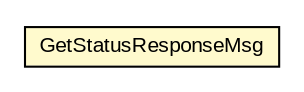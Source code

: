 #!/usr/local/bin/dot
#
# Class diagram 
# Generated by UMLGraph version R5_6-24-gf6e263 (http://www.umlgraph.org/)
#

digraph G {
	edge [fontname="arial",fontsize=10,labelfontname="arial",labelfontsize=10];
	node [fontname="arial",fontsize=10,shape=plaintext];
	nodesep=0.25;
	ranksep=0.5;
	// org.miloss.fgsms.services.interfaces.status.GetStatusResponseMsg
	c651899 [label=<<table title="org.miloss.fgsms.services.interfaces.status.GetStatusResponseMsg" border="0" cellborder="1" cellspacing="0" cellpadding="2" port="p" bgcolor="lemonChiffon" href="./GetStatusResponseMsg.html">
		<tr><td><table border="0" cellspacing="0" cellpadding="1">
<tr><td align="center" balign="center"> GetStatusResponseMsg </td></tr>
		</table></td></tr>
		</table>>, URL="./GetStatusResponseMsg.html", fontname="arial", fontcolor="black", fontsize=10.0];
}

